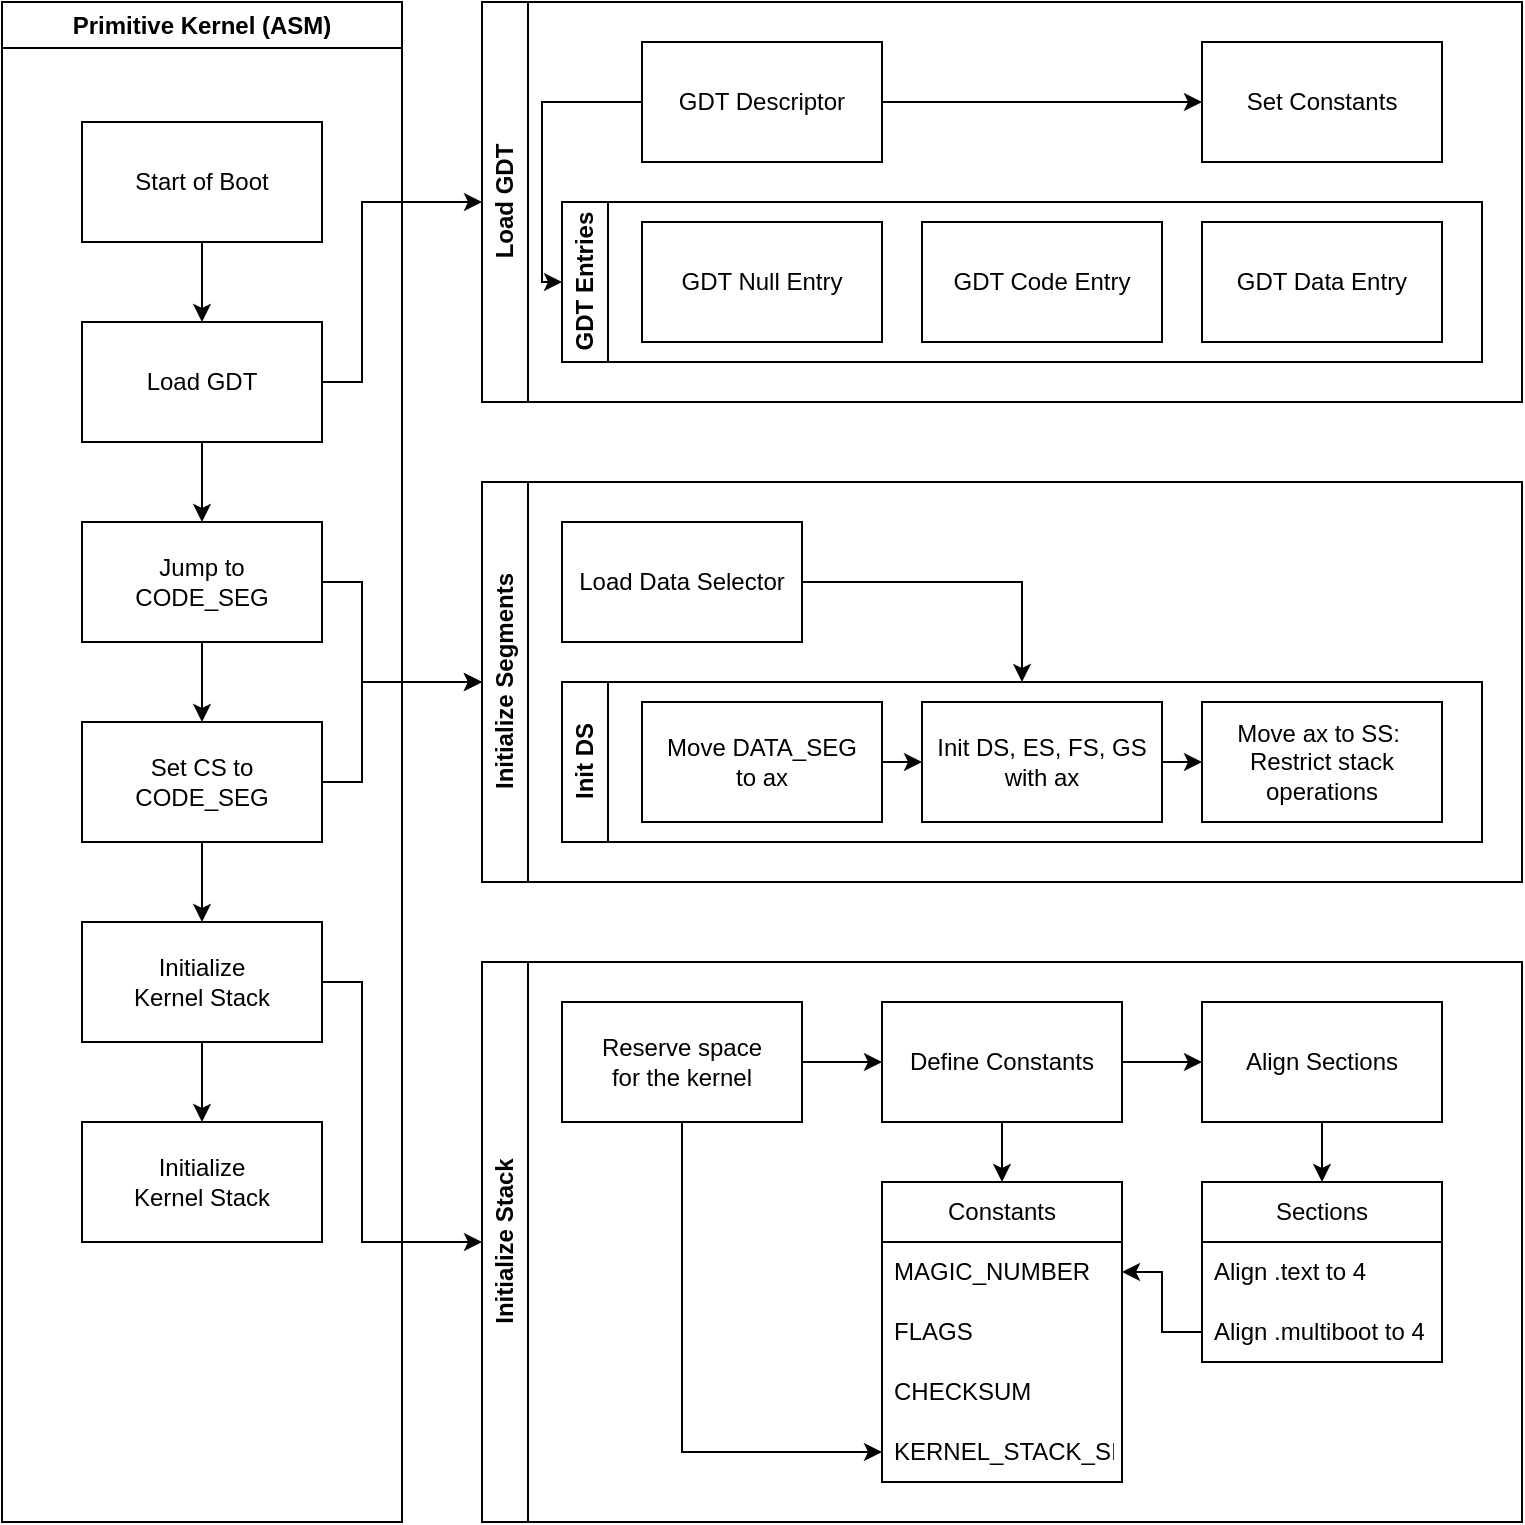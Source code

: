<mxfile version="21.7.5" type="github" pages="2">
  <diagram name="Boot Process" id="qeCUHLNeH_I6itKI6iWI">
    <mxGraphModel dx="1247" dy="694" grid="1" gridSize="10" guides="0" tooltips="1" connect="1" arrows="1" fold="1" page="1" pageScale="1" pageWidth="840" pageHeight="840" math="0" shadow="0">
      <root>
        <mxCell id="0" />
        <mxCell id="1" parent="0" />
        <mxCell id="pja_1ZP282FQhUOb1fi8-11" value="Primitive Kernel (ASM)" style="swimlane;whiteSpace=wrap;html=1;" vertex="1" parent="1">
          <mxGeometry x="40" y="40" width="200" height="760" as="geometry" />
        </mxCell>
        <mxCell id="pja_1ZP282FQhUOb1fi8-14" style="edgeStyle=orthogonalEdgeStyle;rounded=0;orthogonalLoop=1;jettySize=auto;html=1;exitX=0.5;exitY=1;exitDx=0;exitDy=0;entryX=0.5;entryY=0;entryDx=0;entryDy=0;" edge="1" parent="pja_1ZP282FQhUOb1fi8-11" source="pja_1ZP282FQhUOb1fi8-12" target="pja_1ZP282FQhUOb1fi8-13">
          <mxGeometry relative="1" as="geometry" />
        </mxCell>
        <mxCell id="pja_1ZP282FQhUOb1fi8-12" value="Start of Boot" style="rounded=0;whiteSpace=wrap;html=1;" vertex="1" parent="pja_1ZP282FQhUOb1fi8-11">
          <mxGeometry x="40" y="60" width="120" height="60" as="geometry" />
        </mxCell>
        <mxCell id="pja_1ZP282FQhUOb1fi8-78" style="edgeStyle=orthogonalEdgeStyle;rounded=0;orthogonalLoop=1;jettySize=auto;html=1;entryX=0.5;entryY=0;entryDx=0;entryDy=0;" edge="1" parent="pja_1ZP282FQhUOb1fi8-11" source="pja_1ZP282FQhUOb1fi8-13" target="pja_1ZP282FQhUOb1fi8-77">
          <mxGeometry relative="1" as="geometry" />
        </mxCell>
        <mxCell id="pja_1ZP282FQhUOb1fi8-13" value="Load GDT" style="rounded=0;whiteSpace=wrap;html=1;" vertex="1" parent="pja_1ZP282FQhUOb1fi8-11">
          <mxGeometry x="40" y="160" width="120" height="60" as="geometry" />
        </mxCell>
        <mxCell id="pja_1ZP282FQhUOb1fi8-81" style="edgeStyle=orthogonalEdgeStyle;rounded=0;orthogonalLoop=1;jettySize=auto;html=1;exitX=0.5;exitY=1;exitDx=0;exitDy=0;entryX=0.5;entryY=0;entryDx=0;entryDy=0;" edge="1" parent="pja_1ZP282FQhUOb1fi8-11" source="pja_1ZP282FQhUOb1fi8-77" target="pja_1ZP282FQhUOb1fi8-79">
          <mxGeometry relative="1" as="geometry" />
        </mxCell>
        <mxCell id="pja_1ZP282FQhUOb1fi8-77" value="Jump to &lt;br&gt;CODE_SEG" style="rounded=0;whiteSpace=wrap;html=1;" vertex="1" parent="pja_1ZP282FQhUOb1fi8-11">
          <mxGeometry x="40" y="260" width="120" height="60" as="geometry" />
        </mxCell>
        <mxCell id="pja_1ZP282FQhUOb1fi8-128" style="edgeStyle=orthogonalEdgeStyle;rounded=0;orthogonalLoop=1;jettySize=auto;html=1;exitX=0.5;exitY=1;exitDx=0;exitDy=0;entryX=0.5;entryY=0;entryDx=0;entryDy=0;" edge="1" parent="pja_1ZP282FQhUOb1fi8-11" source="pja_1ZP282FQhUOb1fi8-79" target="pja_1ZP282FQhUOb1fi8-93">
          <mxGeometry relative="1" as="geometry" />
        </mxCell>
        <mxCell id="pja_1ZP282FQhUOb1fi8-79" value="Set CS to CODE_SEG" style="rounded=0;whiteSpace=wrap;html=1;" vertex="1" parent="pja_1ZP282FQhUOb1fi8-11">
          <mxGeometry x="40" y="360" width="120" height="60" as="geometry" />
        </mxCell>
        <mxCell id="pja_1ZP282FQhUOb1fi8-133" style="edgeStyle=orthogonalEdgeStyle;rounded=0;orthogonalLoop=1;jettySize=auto;html=1;exitX=0.5;exitY=1;exitDx=0;exitDy=0;entryX=0.5;entryY=0;entryDx=0;entryDy=0;" edge="1" parent="pja_1ZP282FQhUOb1fi8-11" source="pja_1ZP282FQhUOb1fi8-93" target="pja_1ZP282FQhUOb1fi8-129">
          <mxGeometry relative="1" as="geometry" />
        </mxCell>
        <mxCell id="pja_1ZP282FQhUOb1fi8-93" value="Initialize &lt;br&gt;Kernel Stack" style="rounded=0;whiteSpace=wrap;html=1;" vertex="1" parent="pja_1ZP282FQhUOb1fi8-11">
          <mxGeometry x="40" y="460" width="120" height="60" as="geometry" />
        </mxCell>
        <mxCell id="pja_1ZP282FQhUOb1fi8-129" value="Initialize &lt;br&gt;Kernel Stack" style="rounded=0;whiteSpace=wrap;html=1;" vertex="1" parent="pja_1ZP282FQhUOb1fi8-11">
          <mxGeometry x="40" y="560" width="120" height="60" as="geometry" />
        </mxCell>
        <mxCell id="pja_1ZP282FQhUOb1fi8-58" style="edgeStyle=orthogonalEdgeStyle;rounded=0;orthogonalLoop=1;jettySize=auto;html=1;entryX=0;entryY=0.5;entryDx=0;entryDy=0;" edge="1" parent="1" source="pja_1ZP282FQhUOb1fi8-13" target="pja_1ZP282FQhUOb1fi8-59">
          <mxGeometry relative="1" as="geometry">
            <mxPoint x="280" y="230" as="targetPoint" />
            <Array as="points">
              <mxPoint x="220" y="230" />
              <mxPoint x="220" y="140" />
            </Array>
          </mxGeometry>
        </mxCell>
        <mxCell id="pja_1ZP282FQhUOb1fi8-59" value="Load GDT" style="swimlane;horizontal=0;whiteSpace=wrap;html=1;" vertex="1" parent="1">
          <mxGeometry x="280" y="40" width="520" height="200" as="geometry" />
        </mxCell>
        <mxCell id="pja_1ZP282FQhUOb1fi8-68" style="edgeStyle=orthogonalEdgeStyle;rounded=0;orthogonalLoop=1;jettySize=auto;html=1;entryX=0;entryY=0.5;entryDx=0;entryDy=0;" edge="1" parent="pja_1ZP282FQhUOb1fi8-59" source="pja_1ZP282FQhUOb1fi8-61" target="pja_1ZP282FQhUOb1fi8-67">
          <mxGeometry relative="1" as="geometry" />
        </mxCell>
        <mxCell id="pja_1ZP282FQhUOb1fi8-76" style="edgeStyle=orthogonalEdgeStyle;rounded=0;orthogonalLoop=1;jettySize=auto;html=1;exitX=0;exitY=0.5;exitDx=0;exitDy=0;entryX=0;entryY=0.5;entryDx=0;entryDy=0;" edge="1" parent="pja_1ZP282FQhUOb1fi8-59" source="pja_1ZP282FQhUOb1fi8-61" target="pja_1ZP282FQhUOb1fi8-70">
          <mxGeometry relative="1" as="geometry">
            <Array as="points">
              <mxPoint x="30" y="50" />
              <mxPoint x="30" y="140" />
            </Array>
          </mxGeometry>
        </mxCell>
        <mxCell id="pja_1ZP282FQhUOb1fi8-61" value="GDT Descriptor" style="rounded=0;whiteSpace=wrap;html=1;" vertex="1" parent="pja_1ZP282FQhUOb1fi8-59">
          <mxGeometry x="80" y="20" width="120" height="60" as="geometry" />
        </mxCell>
        <mxCell id="pja_1ZP282FQhUOb1fi8-67" value="Set Constants" style="rounded=0;whiteSpace=wrap;html=1;" vertex="1" parent="pja_1ZP282FQhUOb1fi8-59">
          <mxGeometry x="360" y="20" width="120" height="60" as="geometry" />
        </mxCell>
        <mxCell id="pja_1ZP282FQhUOb1fi8-70" value="GDT Entries" style="swimlane;horizontal=0;whiteSpace=wrap;html=1;" vertex="1" parent="pja_1ZP282FQhUOb1fi8-59">
          <mxGeometry x="40" y="100" width="460" height="80" as="geometry">
            <mxRectangle x="40" y="100" width="40" height="100" as="alternateBounds" />
          </mxGeometry>
        </mxCell>
        <mxCell id="pja_1ZP282FQhUOb1fi8-72" value="GDT Null Entry" style="rounded=0;whiteSpace=wrap;html=1;" vertex="1" parent="pja_1ZP282FQhUOb1fi8-70">
          <mxGeometry x="40" y="10" width="120" height="60" as="geometry" />
        </mxCell>
        <mxCell id="pja_1ZP282FQhUOb1fi8-73" value="GDT Code Entry" style="rounded=0;whiteSpace=wrap;html=1;" vertex="1" parent="pja_1ZP282FQhUOb1fi8-70">
          <mxGeometry x="180" y="10" width="120" height="60" as="geometry" />
        </mxCell>
        <mxCell id="pja_1ZP282FQhUOb1fi8-74" value="GDT Data Entry" style="rounded=0;whiteSpace=wrap;html=1;" vertex="1" parent="pja_1ZP282FQhUOb1fi8-70">
          <mxGeometry x="320" y="10" width="120" height="60" as="geometry" />
        </mxCell>
        <mxCell id="pja_1ZP282FQhUOb1fi8-82" value="Initialize Segments" style="swimlane;horizontal=0;whiteSpace=wrap;html=1;" vertex="1" parent="1">
          <mxGeometry x="280" y="280" width="520" height="200" as="geometry" />
        </mxCell>
        <mxCell id="pja_1ZP282FQhUOb1fi8-92" style="edgeStyle=orthogonalEdgeStyle;rounded=0;orthogonalLoop=1;jettySize=auto;html=1;entryX=0.5;entryY=0;entryDx=0;entryDy=0;" edge="1" parent="pja_1ZP282FQhUOb1fi8-82" source="pja_1ZP282FQhUOb1fi8-83" target="pja_1ZP282FQhUOb1fi8-84">
          <mxGeometry relative="1" as="geometry">
            <Array as="points">
              <mxPoint x="270" y="50" />
            </Array>
          </mxGeometry>
        </mxCell>
        <mxCell id="pja_1ZP282FQhUOb1fi8-83" value="Load Data Selector" style="rounded=0;whiteSpace=wrap;html=1;" vertex="1" parent="pja_1ZP282FQhUOb1fi8-82">
          <mxGeometry x="40" y="20" width="120" height="60" as="geometry" />
        </mxCell>
        <mxCell id="pja_1ZP282FQhUOb1fi8-84" value="Init DS" style="swimlane;horizontal=0;whiteSpace=wrap;html=1;" vertex="1" parent="pja_1ZP282FQhUOb1fi8-82">
          <mxGeometry x="40" y="100" width="460" height="80" as="geometry" />
        </mxCell>
        <mxCell id="pja_1ZP282FQhUOb1fi8-89" style="edgeStyle=orthogonalEdgeStyle;rounded=0;orthogonalLoop=1;jettySize=auto;html=1;exitX=1;exitY=0.5;exitDx=0;exitDy=0;entryX=0;entryY=0.5;entryDx=0;entryDy=0;" edge="1" parent="pja_1ZP282FQhUOb1fi8-84" source="pja_1ZP282FQhUOb1fi8-87" target="pja_1ZP282FQhUOb1fi8-88">
          <mxGeometry relative="1" as="geometry" />
        </mxCell>
        <mxCell id="pja_1ZP282FQhUOb1fi8-87" value="Move DATA_SEG&lt;br&gt;to ax" style="rounded=0;whiteSpace=wrap;html=1;" vertex="1" parent="pja_1ZP282FQhUOb1fi8-84">
          <mxGeometry x="40" y="10" width="120" height="60" as="geometry" />
        </mxCell>
        <mxCell id="pja_1ZP282FQhUOb1fi8-91" style="edgeStyle=orthogonalEdgeStyle;rounded=0;orthogonalLoop=1;jettySize=auto;html=1;exitX=1;exitY=0.5;exitDx=0;exitDy=0;entryX=0;entryY=0.5;entryDx=0;entryDy=0;" edge="1" parent="pja_1ZP282FQhUOb1fi8-84" source="pja_1ZP282FQhUOb1fi8-88" target="pja_1ZP282FQhUOb1fi8-90">
          <mxGeometry relative="1" as="geometry" />
        </mxCell>
        <mxCell id="pja_1ZP282FQhUOb1fi8-88" value="Init DS, ES, FS, GS with ax" style="rounded=0;whiteSpace=wrap;html=1;" vertex="1" parent="pja_1ZP282FQhUOb1fi8-84">
          <mxGeometry x="180" y="10" width="120" height="60" as="geometry" />
        </mxCell>
        <mxCell id="pja_1ZP282FQhUOb1fi8-90" value="Move ax to SS:&amp;nbsp;&lt;br&gt;Restrict stack operations" style="rounded=0;whiteSpace=wrap;html=1;" vertex="1" parent="pja_1ZP282FQhUOb1fi8-84">
          <mxGeometry x="320" y="10" width="120" height="60" as="geometry" />
        </mxCell>
        <mxCell id="pja_1ZP282FQhUOb1fi8-103" value="Initialize Stack" style="swimlane;horizontal=0;whiteSpace=wrap;html=1;" vertex="1" parent="1">
          <mxGeometry x="280" y="520" width="520" height="280" as="geometry" />
        </mxCell>
        <mxCell id="pja_1ZP282FQhUOb1fi8-119" style="edgeStyle=orthogonalEdgeStyle;rounded=0;orthogonalLoop=1;jettySize=auto;html=1;exitX=0.5;exitY=1;exitDx=0;exitDy=0;entryX=0;entryY=0.5;entryDx=0;entryDy=0;" edge="1" parent="pja_1ZP282FQhUOb1fi8-103" source="pja_1ZP282FQhUOb1fi8-104" target="pja_1ZP282FQhUOb1fi8-115">
          <mxGeometry relative="1" as="geometry" />
        </mxCell>
        <mxCell id="pja_1ZP282FQhUOb1fi8-120" style="edgeStyle=orthogonalEdgeStyle;rounded=0;orthogonalLoop=1;jettySize=auto;html=1;entryX=0;entryY=0.5;entryDx=0;entryDy=0;" edge="1" parent="pja_1ZP282FQhUOb1fi8-103" source="pja_1ZP282FQhUOb1fi8-104" target="pja_1ZP282FQhUOb1fi8-105">
          <mxGeometry relative="1" as="geometry" />
        </mxCell>
        <mxCell id="pja_1ZP282FQhUOb1fi8-104" value="Reserve space &lt;br&gt;for the kernel" style="rounded=0;whiteSpace=wrap;html=1;" vertex="1" parent="pja_1ZP282FQhUOb1fi8-103">
          <mxGeometry x="40" y="20" width="120" height="60" as="geometry" />
        </mxCell>
        <mxCell id="pja_1ZP282FQhUOb1fi8-117" style="edgeStyle=orthogonalEdgeStyle;rounded=0;orthogonalLoop=1;jettySize=auto;html=1;entryX=0.5;entryY=0;entryDx=0;entryDy=0;" edge="1" parent="pja_1ZP282FQhUOb1fi8-103" source="pja_1ZP282FQhUOb1fi8-105" target="pja_1ZP282FQhUOb1fi8-109">
          <mxGeometry relative="1" as="geometry" />
        </mxCell>
        <mxCell id="pja_1ZP282FQhUOb1fi8-121" style="edgeStyle=orthogonalEdgeStyle;rounded=0;orthogonalLoop=1;jettySize=auto;html=1;entryX=0;entryY=0.5;entryDx=0;entryDy=0;" edge="1" parent="pja_1ZP282FQhUOb1fi8-103" source="pja_1ZP282FQhUOb1fi8-105" target="pja_1ZP282FQhUOb1fi8-106">
          <mxGeometry relative="1" as="geometry" />
        </mxCell>
        <mxCell id="pja_1ZP282FQhUOb1fi8-105" value="Define Constants" style="rounded=0;whiteSpace=wrap;html=1;" vertex="1" parent="pja_1ZP282FQhUOb1fi8-103">
          <mxGeometry x="200" y="20" width="120" height="60" as="geometry" />
        </mxCell>
        <mxCell id="pja_1ZP282FQhUOb1fi8-126" style="edgeStyle=orthogonalEdgeStyle;rounded=0;orthogonalLoop=1;jettySize=auto;html=1;entryX=0.5;entryY=0;entryDx=0;entryDy=0;" edge="1" parent="pja_1ZP282FQhUOb1fi8-103" source="pja_1ZP282FQhUOb1fi8-106" target="pja_1ZP282FQhUOb1fi8-122">
          <mxGeometry relative="1" as="geometry" />
        </mxCell>
        <mxCell id="pja_1ZP282FQhUOb1fi8-106" value="Align Sections" style="rounded=0;whiteSpace=wrap;html=1;" vertex="1" parent="pja_1ZP282FQhUOb1fi8-103">
          <mxGeometry x="360" y="20" width="120" height="60" as="geometry" />
        </mxCell>
        <mxCell id="pja_1ZP282FQhUOb1fi8-109" value="Constants" style="swimlane;fontStyle=0;childLayout=stackLayout;horizontal=1;startSize=30;horizontalStack=0;resizeParent=1;resizeParentMax=0;resizeLast=0;collapsible=1;marginBottom=0;whiteSpace=wrap;html=1;" vertex="1" parent="pja_1ZP282FQhUOb1fi8-103">
          <mxGeometry x="200" y="110" width="120" height="150" as="geometry">
            <mxRectangle x="200" y="100" width="90" height="30" as="alternateBounds" />
          </mxGeometry>
        </mxCell>
        <mxCell id="pja_1ZP282FQhUOb1fi8-110" value="MAGIC_NUMBER" style="text;strokeColor=none;fillColor=none;align=left;verticalAlign=middle;spacingLeft=4;spacingRight=4;overflow=hidden;points=[[0,0.5],[1,0.5]];portConstraint=eastwest;rotatable=0;whiteSpace=wrap;html=1;" vertex="1" parent="pja_1ZP282FQhUOb1fi8-109">
          <mxGeometry y="30" width="120" height="30" as="geometry" />
        </mxCell>
        <mxCell id="pja_1ZP282FQhUOb1fi8-111" value="FLAGS" style="text;strokeColor=none;fillColor=none;align=left;verticalAlign=middle;spacingLeft=4;spacingRight=4;overflow=hidden;points=[[0,0.5],[1,0.5]];portConstraint=eastwest;rotatable=0;whiteSpace=wrap;html=1;" vertex="1" parent="pja_1ZP282FQhUOb1fi8-109">
          <mxGeometry y="60" width="120" height="30" as="geometry" />
        </mxCell>
        <mxCell id="pja_1ZP282FQhUOb1fi8-112" value="CHECKSUM" style="text;strokeColor=none;fillColor=none;align=left;verticalAlign=middle;spacingLeft=4;spacingRight=4;overflow=hidden;points=[[0,0.5],[1,0.5]];portConstraint=eastwest;rotatable=0;whiteSpace=wrap;html=1;" vertex="1" parent="pja_1ZP282FQhUOb1fi8-109">
          <mxGeometry y="90" width="120" height="30" as="geometry" />
        </mxCell>
        <mxCell id="pja_1ZP282FQhUOb1fi8-115" value="KERNEL_STACK_SIZE" style="text;strokeColor=none;fillColor=none;align=left;verticalAlign=middle;spacingLeft=4;spacingRight=4;overflow=hidden;points=[[0,0.5],[1,0.5]];portConstraint=eastwest;rotatable=0;whiteSpace=wrap;html=1;" vertex="1" parent="pja_1ZP282FQhUOb1fi8-109">
          <mxGeometry y="120" width="120" height="30" as="geometry" />
        </mxCell>
        <mxCell id="pja_1ZP282FQhUOb1fi8-122" value="Sections" style="swimlane;fontStyle=0;childLayout=stackLayout;horizontal=1;startSize=30;horizontalStack=0;resizeParent=1;resizeParentMax=0;resizeLast=0;collapsible=1;marginBottom=0;whiteSpace=wrap;html=1;" vertex="1" parent="pja_1ZP282FQhUOb1fi8-103">
          <mxGeometry x="360" y="110" width="120" height="90" as="geometry" />
        </mxCell>
        <mxCell id="pja_1ZP282FQhUOb1fi8-123" value="Align .text to 4" style="text;strokeColor=none;fillColor=none;align=left;verticalAlign=middle;spacingLeft=4;spacingRight=4;overflow=hidden;points=[[0,0.5],[1,0.5]];portConstraint=eastwest;rotatable=0;whiteSpace=wrap;html=1;" vertex="1" parent="pja_1ZP282FQhUOb1fi8-122">
          <mxGeometry y="30" width="120" height="30" as="geometry" />
        </mxCell>
        <mxCell id="pja_1ZP282FQhUOb1fi8-124" value="Align .multiboot to 4" style="text;strokeColor=none;fillColor=none;align=left;verticalAlign=middle;spacingLeft=4;spacingRight=4;overflow=hidden;points=[[0,0.5],[1,0.5]];portConstraint=eastwest;rotatable=0;whiteSpace=wrap;html=1;" vertex="1" parent="pja_1ZP282FQhUOb1fi8-122">
          <mxGeometry y="60" width="120" height="30" as="geometry" />
        </mxCell>
        <mxCell id="pja_1ZP282FQhUOb1fi8-127" style="edgeStyle=orthogonalEdgeStyle;rounded=0;orthogonalLoop=1;jettySize=auto;html=1;exitX=0;exitY=0.5;exitDx=0;exitDy=0;entryX=1;entryY=0.5;entryDx=0;entryDy=0;" edge="1" parent="pja_1ZP282FQhUOb1fi8-103" source="pja_1ZP282FQhUOb1fi8-124" target="pja_1ZP282FQhUOb1fi8-110">
          <mxGeometry relative="1" as="geometry" />
        </mxCell>
        <mxCell id="pja_1ZP282FQhUOb1fi8-130" style="edgeStyle=orthogonalEdgeStyle;rounded=0;orthogonalLoop=1;jettySize=auto;html=1;entryX=0;entryY=0.5;entryDx=0;entryDy=0;" edge="1" parent="1" source="pja_1ZP282FQhUOb1fi8-79" target="pja_1ZP282FQhUOb1fi8-82">
          <mxGeometry relative="1" as="geometry">
            <Array as="points">
              <mxPoint x="220" y="430" />
              <mxPoint x="220" y="380" />
            </Array>
          </mxGeometry>
        </mxCell>
        <mxCell id="pja_1ZP282FQhUOb1fi8-131" style="edgeStyle=orthogonalEdgeStyle;rounded=0;orthogonalLoop=1;jettySize=auto;html=1;entryX=0;entryY=0.5;entryDx=0;entryDy=0;" edge="1" parent="1" source="pja_1ZP282FQhUOb1fi8-93" target="pja_1ZP282FQhUOb1fi8-103">
          <mxGeometry relative="1" as="geometry">
            <Array as="points">
              <mxPoint x="220" y="530" />
              <mxPoint x="220" y="660" />
            </Array>
          </mxGeometry>
        </mxCell>
        <mxCell id="pja_1ZP282FQhUOb1fi8-132" style="edgeStyle=orthogonalEdgeStyle;rounded=0;orthogonalLoop=1;jettySize=auto;html=1;entryX=0;entryY=0.5;entryDx=0;entryDy=0;" edge="1" parent="1" source="pja_1ZP282FQhUOb1fi8-77" target="pja_1ZP282FQhUOb1fi8-82">
          <mxGeometry relative="1" as="geometry">
            <Array as="points">
              <mxPoint x="220" y="330" />
              <mxPoint x="220" y="380" />
            </Array>
          </mxGeometry>
        </mxCell>
      </root>
    </mxGraphModel>
  </diagram>
  <diagram id="-NoOx79UxAo9WDydEZD8" name="dependencies">
    <mxGraphModel dx="1434" dy="798" grid="1" gridSize="10" guides="1" tooltips="1" connect="1" arrows="1" fold="1" page="1" pageScale="1" pageWidth="850" pageHeight="1100" math="0" shadow="0">
      <root>
        <mxCell id="0" />
        <mxCell id="1" parent="0" />
      </root>
    </mxGraphModel>
  </diagram>
</mxfile>
